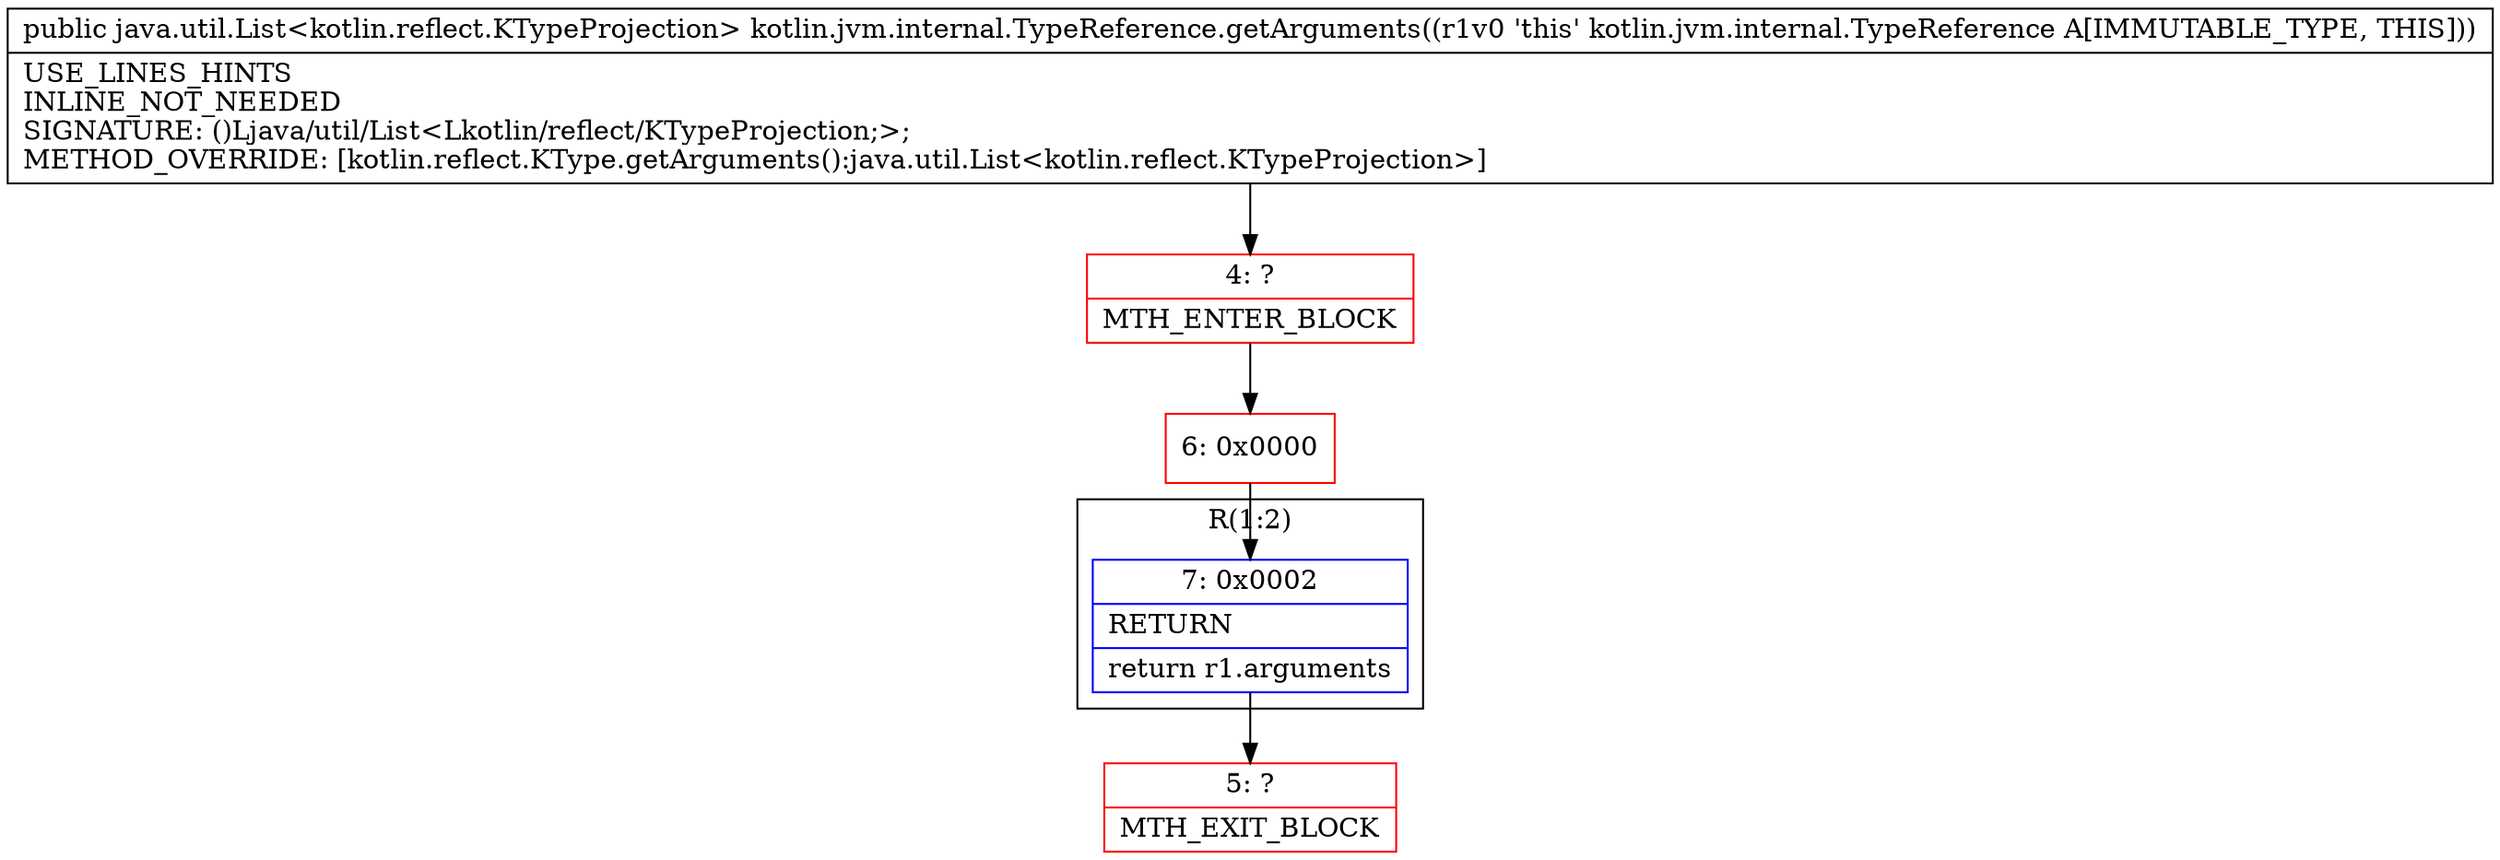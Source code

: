 digraph "CFG forkotlin.jvm.internal.TypeReference.getArguments()Ljava\/util\/List;" {
subgraph cluster_Region_614122762 {
label = "R(1:2)";
node [shape=record,color=blue];
Node_7 [shape=record,label="{7\:\ 0x0002|RETURN\l|return r1.arguments\l}"];
}
Node_4 [shape=record,color=red,label="{4\:\ ?|MTH_ENTER_BLOCK\l}"];
Node_6 [shape=record,color=red,label="{6\:\ 0x0000}"];
Node_5 [shape=record,color=red,label="{5\:\ ?|MTH_EXIT_BLOCK\l}"];
MethodNode[shape=record,label="{public java.util.List\<kotlin.reflect.KTypeProjection\> kotlin.jvm.internal.TypeReference.getArguments((r1v0 'this' kotlin.jvm.internal.TypeReference A[IMMUTABLE_TYPE, THIS]))  | USE_LINES_HINTS\lINLINE_NOT_NEEDED\lSIGNATURE: ()Ljava\/util\/List\<Lkotlin\/reflect\/KTypeProjection;\>;\lMETHOD_OVERRIDE: [kotlin.reflect.KType.getArguments():java.util.List\<kotlin.reflect.KTypeProjection\>]\l}"];
MethodNode -> Node_4;Node_7 -> Node_5;
Node_4 -> Node_6;
Node_6 -> Node_7;
}

